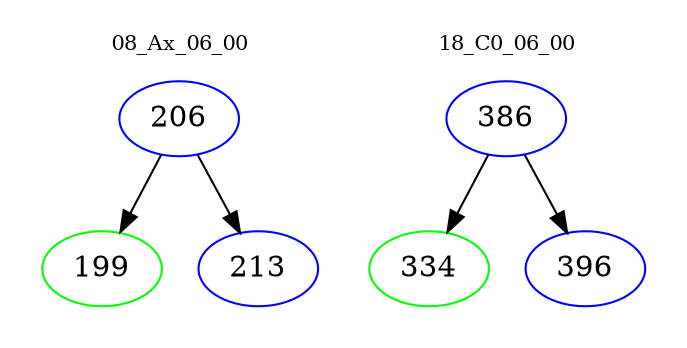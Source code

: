 digraph{
subgraph cluster_0 {
color = white
label = "08_Ax_06_00";
fontsize=10;
T0_206 [label="206", color="blue"]
T0_206 -> T0_199 [color="black"]
T0_199 [label="199", color="green"]
T0_206 -> T0_213 [color="black"]
T0_213 [label="213", color="blue"]
}
subgraph cluster_1 {
color = white
label = "18_C0_06_00";
fontsize=10;
T1_386 [label="386", color="blue"]
T1_386 -> T1_334 [color="black"]
T1_334 [label="334", color="green"]
T1_386 -> T1_396 [color="black"]
T1_396 [label="396", color="blue"]
}
}
